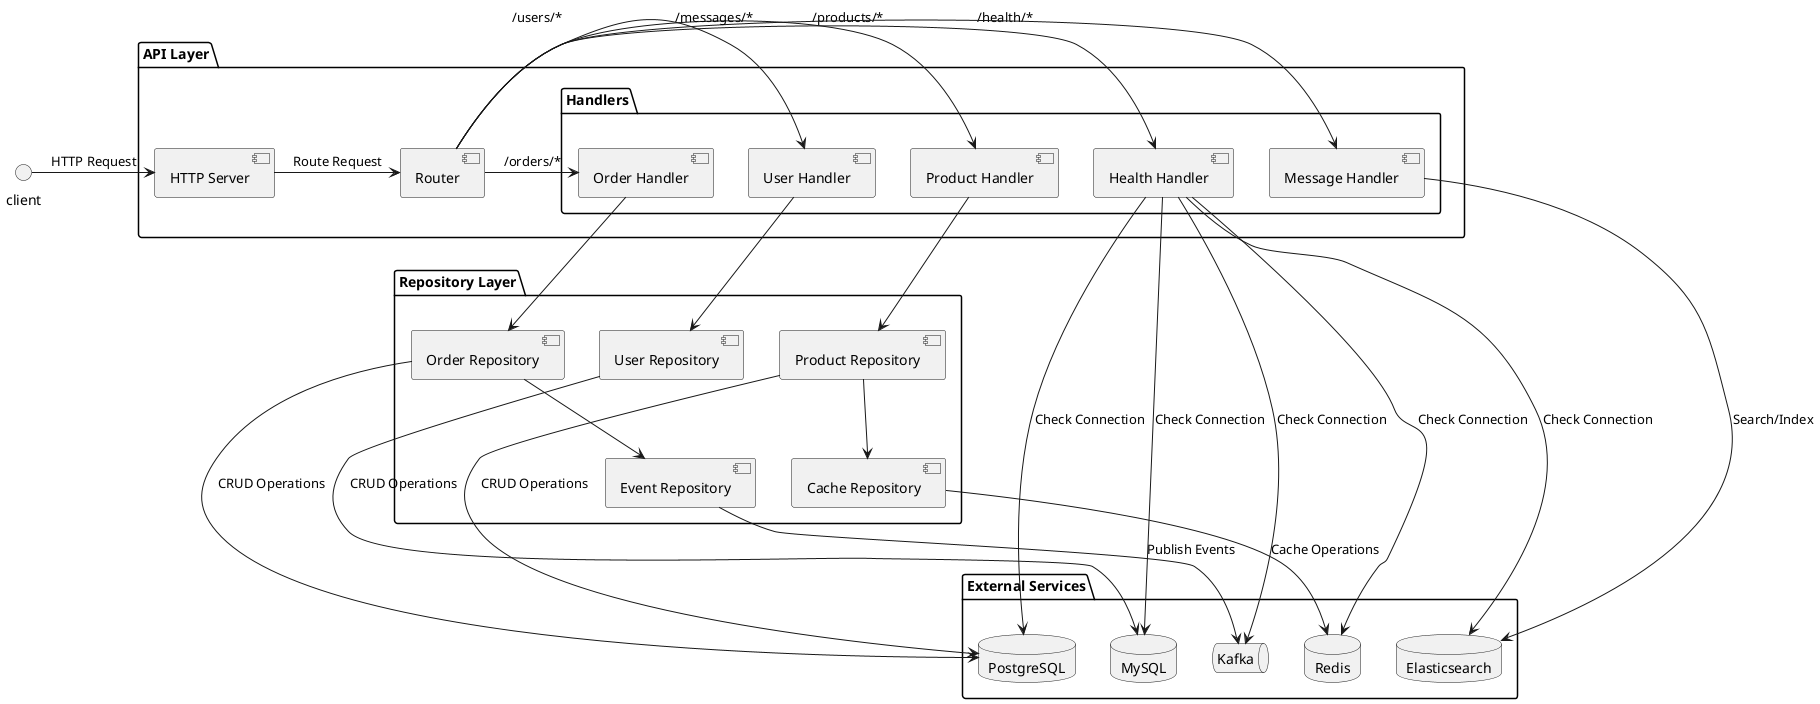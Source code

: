 @startuml API Architecture

package "API Layer" {
  [HTTP Server] as server
  [Router] as router
  
  package "Handlers" {
    [Health Handler] as health
    [User Handler] as user
    [Product Handler] as product
    [Order Handler] as order
    [Message Handler] as message
  }
}

package "Repository Layer" {
  [User Repository] as userRepo
  [Product Repository] as productRepo
  [Order Repository] as orderRepo
  [Cache Repository] as cacheRepo
  [Event Repository] as eventRepo
}

package "External Services" {
  database "MySQL" as mysql
  database "PostgreSQL" as postgres
  database "Redis" as redis
  queue "Kafka" as kafka
  database "Elasticsearch" as elastic
}

' Request Flow
client -> server: HTTP Request
server -> router: Route Request

' Health Check Flow
router -> health: /health/*
health --> mysql: Check Connection
health --> postgres: Check Connection
health --> redis: Check Connection
health --> kafka: Check Connection
health --> elastic: Check Connection

' User Flow
router -> user: /users/*
user --> userRepo
userRepo --> mysql: CRUD Operations

' Product Flow
router -> product: /products/*
product --> productRepo
productRepo --> postgres: CRUD Operations
productRepo --> cacheRepo
cacheRepo --> redis: Cache Operations

' Order Flow
router -> order: /orders/*
order --> orderRepo
orderRepo --> postgres: CRUD Operations
orderRepo --> eventRepo
eventRepo --> kafka: Publish Events

' Message Flow
router -> message: /messages/*
message --> elastic: Search/Index

@enduml